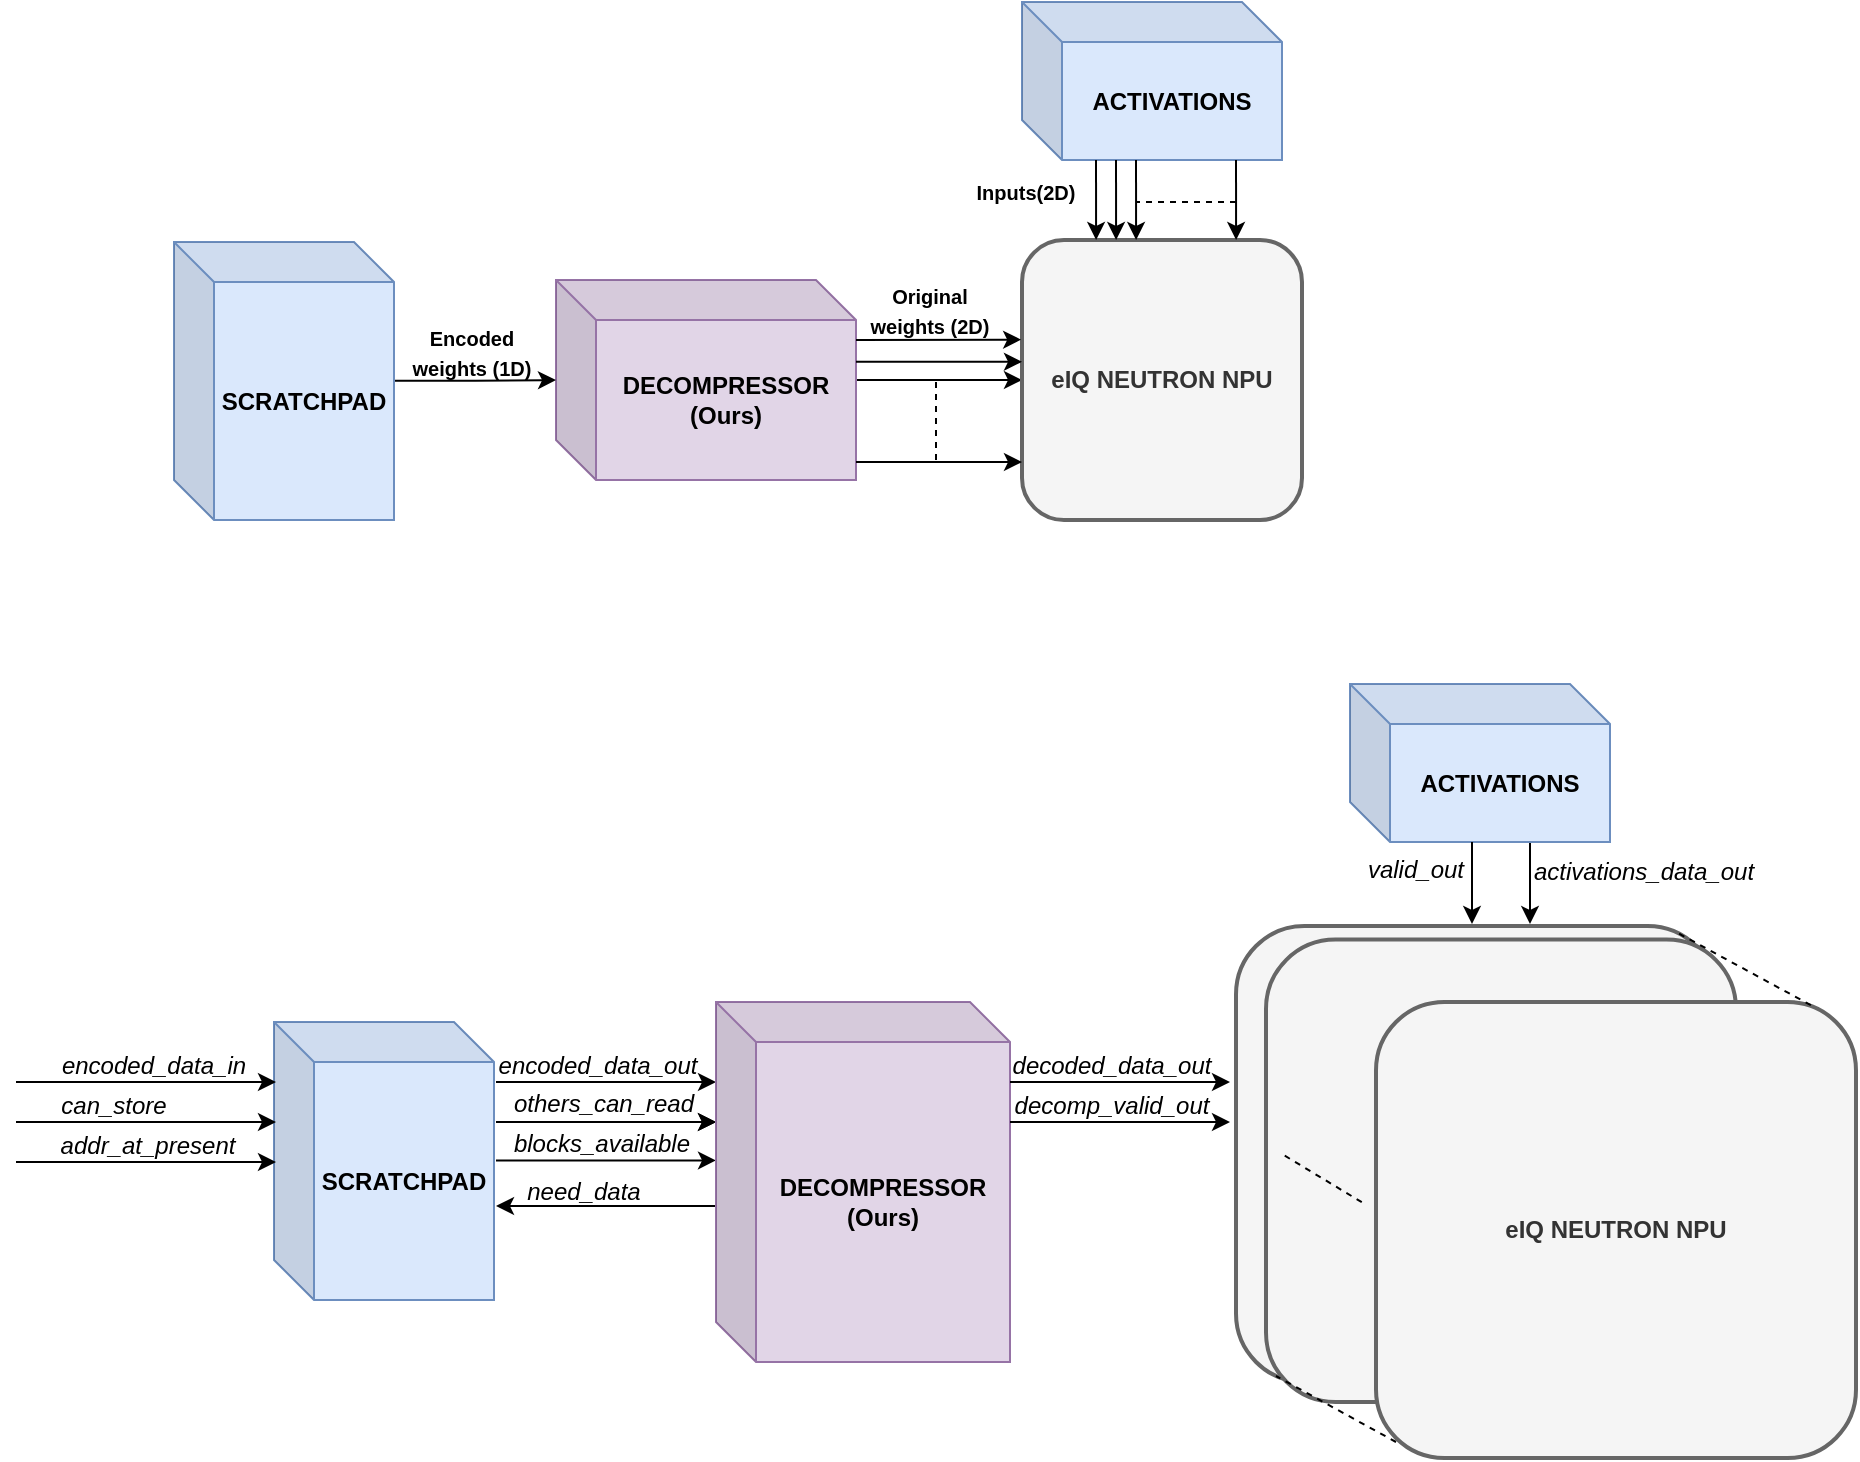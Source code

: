 <mxfile version="28.2.7">
  <diagram name="Page-1" id="RD2lEjMg1r9ExISt4TI4">
    <mxGraphModel dx="1226" dy="701" grid="1" gridSize="10" guides="1" tooltips="1" connect="1" arrows="1" fold="1" page="1" pageScale="1" pageWidth="850" pageHeight="1100" math="0" shadow="0">
      <root>
        <mxCell id="0" />
        <mxCell id="1" parent="0" />
        <mxCell id="5oD5VQ0yYb9wX-e5ISNJ-6" value="" style="edgeStyle=orthogonalEdgeStyle;rounded=0;orthogonalLoop=1;jettySize=auto;html=1;" parent="1" source="5oD5VQ0yYb9wX-e5ISNJ-2" target="5oD5VQ0yYb9wX-e5ISNJ-5" edge="1">
          <mxGeometry relative="1" as="geometry" />
        </mxCell>
        <mxCell id="5oD5VQ0yYb9wX-e5ISNJ-2" value="&lt;b&gt;DECOMPRESSOR&lt;/b&gt;&lt;div&gt;&lt;b&gt;(Ours)&lt;/b&gt;&lt;/div&gt;" style="shape=cube;whiteSpace=wrap;html=1;boundedLbl=1;backgroundOutline=1;darkOpacity=0.05;darkOpacity2=0.1;fillColor=#e1d5e7;strokeColor=#9673a6;" parent="1" vertex="1">
          <mxGeometry x="280" y="279" width="150" height="100" as="geometry" />
        </mxCell>
        <mxCell id="5oD5VQ0yYb9wX-e5ISNJ-7" value="" style="edgeStyle=orthogonalEdgeStyle;rounded=0;orthogonalLoop=1;jettySize=auto;html=1;exitX=1.002;exitY=0.499;exitDx=0;exitDy=0;exitPerimeter=0;" parent="1" source="5oD5VQ0yYb9wX-e5ISNJ-3" target="5oD5VQ0yYb9wX-e5ISNJ-2" edge="1">
          <mxGeometry relative="1" as="geometry" />
        </mxCell>
        <mxCell id="5oD5VQ0yYb9wX-e5ISNJ-3" value="&lt;b&gt;SCRATCHPAD&lt;/b&gt;" style="shape=cube;whiteSpace=wrap;html=1;boundedLbl=1;backgroundOutline=1;darkOpacity=0.05;darkOpacity2=0.1;fillColor=#dae8fc;strokeColor=#6c8ebf;" parent="1" vertex="1">
          <mxGeometry x="89" y="260" width="110" height="139" as="geometry" />
        </mxCell>
        <mxCell id="5oD5VQ0yYb9wX-e5ISNJ-5" value="&lt;b&gt;eIQ NEUTRON NPU&lt;/b&gt;" style="rounded=1;whiteSpace=wrap;html=1;fillColor=#f5f5f5;strokeColor=#666666;strokeWidth=2;fontColor=#333333;" parent="1" vertex="1">
          <mxGeometry x="513" y="259" width="140" height="140" as="geometry" />
        </mxCell>
        <mxCell id="NZvLJ7g3TTBVGvGm7QKT-1" value="&lt;b&gt;ACTIVATIONS&lt;/b&gt;" style="shape=cube;whiteSpace=wrap;html=1;boundedLbl=1;backgroundOutline=1;darkOpacity=0.05;darkOpacity2=0.1;fillColor=#dae8fc;strokeColor=#6c8ebf;" parent="1" vertex="1">
          <mxGeometry x="513" y="140" width="130" height="79" as="geometry" />
        </mxCell>
        <mxCell id="NZvLJ7g3TTBVGvGm7QKT-3" value="&lt;b&gt;&lt;font style=&quot;font-size: 10px;&quot;&gt;Encoded weights (1D)&lt;/font&gt;&lt;/b&gt;" style="text;html=1;whiteSpace=wrap;strokeColor=none;fillColor=none;align=center;verticalAlign=middle;rounded=0;" parent="1" vertex="1">
          <mxGeometry x="203" y="300" width="70" height="30" as="geometry" />
        </mxCell>
        <mxCell id="NZvLJ7g3TTBVGvGm7QKT-4" value="&lt;b&gt;&lt;font style=&quot;font-size: 10px;&quot;&gt;Original weights (2D)&lt;/font&gt;&lt;/b&gt;" style="text;html=1;whiteSpace=wrap;strokeColor=none;fillColor=none;align=center;verticalAlign=middle;rounded=0;" parent="1" vertex="1">
          <mxGeometry x="432" y="279" width="70" height="30" as="geometry" />
        </mxCell>
        <mxCell id="NZvLJ7g3TTBVGvGm7QKT-5" value="" style="endArrow=classic;html=1;rounded=0;entryX=-0.003;entryY=0.356;entryDx=0;entryDy=0;entryPerimeter=0;" parent="1" target="5oD5VQ0yYb9wX-e5ISNJ-5" edge="1">
          <mxGeometry width="50" height="50" relative="1" as="geometry">
            <mxPoint x="430" y="309" as="sourcePoint" />
            <mxPoint x="510" y="309" as="targetPoint" />
          </mxGeometry>
        </mxCell>
        <mxCell id="NZvLJ7g3TTBVGvGm7QKT-6" value="" style="endArrow=classic;html=1;rounded=0;entryX=-0.003;entryY=0.356;entryDx=0;entryDy=0;entryPerimeter=0;" parent="1" edge="1">
          <mxGeometry width="50" height="50" relative="1" as="geometry">
            <mxPoint x="430" y="319.88" as="sourcePoint" />
            <mxPoint x="513" y="319.88" as="targetPoint" />
          </mxGeometry>
        </mxCell>
        <mxCell id="NZvLJ7g3TTBVGvGm7QKT-7" value="" style="endArrow=classic;html=1;rounded=0;entryX=-0.003;entryY=0.356;entryDx=0;entryDy=0;entryPerimeter=0;" parent="1" edge="1">
          <mxGeometry width="50" height="50" relative="1" as="geometry">
            <mxPoint x="430" y="370" as="sourcePoint" />
            <mxPoint x="513" y="370" as="targetPoint" />
          </mxGeometry>
        </mxCell>
        <mxCell id="NZvLJ7g3TTBVGvGm7QKT-8" value="" style="endArrow=none;dashed=1;html=1;rounded=0;" parent="1" edge="1">
          <mxGeometry width="50" height="50" relative="1" as="geometry">
            <mxPoint x="470" y="369" as="sourcePoint" />
            <mxPoint x="470" y="328" as="targetPoint" />
          </mxGeometry>
        </mxCell>
        <mxCell id="NZvLJ7g3TTBVGvGm7QKT-9" value="" style="endArrow=classic;html=1;rounded=0;entryX=0.479;entryY=0.007;entryDx=0;entryDy=0;entryPerimeter=0;" parent="1" edge="1">
          <mxGeometry width="50" height="50" relative="1" as="geometry">
            <mxPoint x="570" y="219" as="sourcePoint" />
            <mxPoint x="570.06" y="258.98" as="targetPoint" />
          </mxGeometry>
        </mxCell>
        <mxCell id="NZvLJ7g3TTBVGvGm7QKT-10" value="" style="endArrow=classic;html=1;rounded=0;entryX=0.479;entryY=0.007;entryDx=0;entryDy=0;entryPerimeter=0;" parent="1" edge="1">
          <mxGeometry width="50" height="50" relative="1" as="geometry">
            <mxPoint x="560" y="219" as="sourcePoint" />
            <mxPoint x="560.06" y="258.98" as="targetPoint" />
          </mxGeometry>
        </mxCell>
        <mxCell id="NZvLJ7g3TTBVGvGm7QKT-11" value="" style="endArrow=classic;html=1;rounded=0;entryX=0.479;entryY=0.007;entryDx=0;entryDy=0;entryPerimeter=0;" parent="1" edge="1">
          <mxGeometry width="50" height="50" relative="1" as="geometry">
            <mxPoint x="550" y="219.02" as="sourcePoint" />
            <mxPoint x="550.06" y="259" as="targetPoint" />
          </mxGeometry>
        </mxCell>
        <mxCell id="NZvLJ7g3TTBVGvGm7QKT-12" value="" style="endArrow=classic;html=1;rounded=0;entryX=0.479;entryY=0.007;entryDx=0;entryDy=0;entryPerimeter=0;" parent="1" edge="1">
          <mxGeometry width="50" height="50" relative="1" as="geometry">
            <mxPoint x="620" y="219" as="sourcePoint" />
            <mxPoint x="620.06" y="258.98" as="targetPoint" />
          </mxGeometry>
        </mxCell>
        <mxCell id="NZvLJ7g3TTBVGvGm7QKT-13" value="" style="endArrow=none;dashed=1;html=1;rounded=0;" parent="1" edge="1">
          <mxGeometry width="50" height="50" relative="1" as="geometry">
            <mxPoint x="620" y="240" as="sourcePoint" />
            <mxPoint x="570" y="240" as="targetPoint" />
          </mxGeometry>
        </mxCell>
        <mxCell id="NZvLJ7g3TTBVGvGm7QKT-14" value="&lt;b&gt;&lt;font style=&quot;font-size: 10px;&quot;&gt;Inputs(2D)&lt;/font&gt;&lt;/b&gt;" style="text;html=1;whiteSpace=wrap;strokeColor=none;fillColor=none;align=center;verticalAlign=middle;rounded=0;" parent="1" vertex="1">
          <mxGeometry x="480" y="220" width="70" height="30" as="geometry" />
        </mxCell>
        <mxCell id="Bq_CaRP_6u7lmJN5WJHq-1" value="&lt;b&gt;SCRATCHPAD&lt;/b&gt;" style="shape=cube;whiteSpace=wrap;html=1;boundedLbl=1;backgroundOutline=1;darkOpacity=0.05;darkOpacity2=0.1;fillColor=#dae8fc;strokeColor=#6c8ebf;" vertex="1" parent="1">
          <mxGeometry x="139" y="650" width="110" height="139" as="geometry" />
        </mxCell>
        <mxCell id="Bq_CaRP_6u7lmJN5WJHq-2" value="" style="endArrow=classic;html=1;rounded=0;" edge="1" parent="1">
          <mxGeometry width="50" height="50" relative="1" as="geometry">
            <mxPoint x="10" y="680" as="sourcePoint" />
            <mxPoint x="140" y="680" as="targetPoint" />
          </mxGeometry>
        </mxCell>
        <mxCell id="Bq_CaRP_6u7lmJN5WJHq-3" value="" style="endArrow=classic;html=1;rounded=0;" edge="1" parent="1">
          <mxGeometry width="50" height="50" relative="1" as="geometry">
            <mxPoint x="10" y="700" as="sourcePoint" />
            <mxPoint x="140" y="700" as="targetPoint" />
          </mxGeometry>
        </mxCell>
        <mxCell id="Bq_CaRP_6u7lmJN5WJHq-4" value="" style="endArrow=classic;html=1;rounded=0;" edge="1" parent="1">
          <mxGeometry width="50" height="50" relative="1" as="geometry">
            <mxPoint x="10" y="720" as="sourcePoint" />
            <mxPoint x="140" y="720" as="targetPoint" />
          </mxGeometry>
        </mxCell>
        <mxCell id="Bq_CaRP_6u7lmJN5WJHq-5" value="&lt;i&gt;encoded_data_in&lt;/i&gt;" style="text;html=1;whiteSpace=wrap;strokeColor=none;fillColor=none;align=center;verticalAlign=middle;rounded=0;" vertex="1" parent="1">
          <mxGeometry x="49" y="657" width="60" height="30" as="geometry" />
        </mxCell>
        <mxCell id="Bq_CaRP_6u7lmJN5WJHq-6" value="&lt;i&gt;can_store&lt;/i&gt;" style="text;html=1;whiteSpace=wrap;strokeColor=none;fillColor=none;align=center;verticalAlign=middle;rounded=0;" vertex="1" parent="1">
          <mxGeometry x="29" y="677" width="60" height="30" as="geometry" />
        </mxCell>
        <mxCell id="Bq_CaRP_6u7lmJN5WJHq-7" value="&lt;i&gt;addr_at_present&lt;/i&gt;" style="text;html=1;whiteSpace=wrap;strokeColor=none;fillColor=none;align=center;verticalAlign=middle;rounded=0;" vertex="1" parent="1">
          <mxGeometry x="46" y="697" width="60" height="30" as="geometry" />
        </mxCell>
        <mxCell id="Bq_CaRP_6u7lmJN5WJHq-8" value="" style="endArrow=classic;html=1;rounded=0;" edge="1" parent="1">
          <mxGeometry width="50" height="50" relative="1" as="geometry">
            <mxPoint x="250" y="680" as="sourcePoint" />
            <mxPoint x="360" y="680" as="targetPoint" />
          </mxGeometry>
        </mxCell>
        <mxCell id="Bq_CaRP_6u7lmJN5WJHq-9" value="&lt;i&gt;encoded_data_out&lt;/i&gt;" style="text;html=1;whiteSpace=wrap;strokeColor=none;fillColor=none;align=center;verticalAlign=middle;rounded=0;" vertex="1" parent="1">
          <mxGeometry x="271" y="657" width="60" height="30" as="geometry" />
        </mxCell>
        <mxCell id="Bq_CaRP_6u7lmJN5WJHq-10" value="" style="endArrow=classic;html=1;rounded=0;" edge="1" parent="1">
          <mxGeometry width="50" height="50" relative="1" as="geometry">
            <mxPoint x="250" y="700" as="sourcePoint" />
            <mxPoint x="360" y="700" as="targetPoint" />
          </mxGeometry>
        </mxCell>
        <mxCell id="Bq_CaRP_6u7lmJN5WJHq-11" value="&lt;i&gt;others_can_read&lt;/i&gt;" style="text;html=1;whiteSpace=wrap;strokeColor=none;fillColor=none;align=center;verticalAlign=middle;rounded=0;" vertex="1" parent="1">
          <mxGeometry x="274" y="676" width="60" height="30" as="geometry" />
        </mxCell>
        <mxCell id="Bq_CaRP_6u7lmJN5WJHq-14" value="" style="endArrow=classic;html=1;rounded=0;" edge="1" parent="1">
          <mxGeometry width="50" height="50" relative="1" as="geometry">
            <mxPoint x="250" y="700" as="sourcePoint" />
            <mxPoint x="360" y="700" as="targetPoint" />
          </mxGeometry>
        </mxCell>
        <mxCell id="Bq_CaRP_6u7lmJN5WJHq-15" value="" style="endArrow=classic;html=1;rounded=0;" edge="1" parent="1">
          <mxGeometry width="50" height="50" relative="1" as="geometry">
            <mxPoint x="250" y="719.21" as="sourcePoint" />
            <mxPoint x="360" y="719.21" as="targetPoint" />
          </mxGeometry>
        </mxCell>
        <mxCell id="Bq_CaRP_6u7lmJN5WJHq-16" value="&lt;i&gt;blocks_available&lt;/i&gt;" style="text;html=1;whiteSpace=wrap;strokeColor=none;fillColor=none;align=center;verticalAlign=middle;rounded=0;" vertex="1" parent="1">
          <mxGeometry x="273" y="696" width="60" height="30" as="geometry" />
        </mxCell>
        <mxCell id="Bq_CaRP_6u7lmJN5WJHq-17" value="" style="endArrow=classic;html=1;rounded=0;" edge="1" parent="1">
          <mxGeometry width="50" height="50" relative="1" as="geometry">
            <mxPoint x="360" y="742" as="sourcePoint" />
            <mxPoint x="250" y="742" as="targetPoint" />
          </mxGeometry>
        </mxCell>
        <mxCell id="Bq_CaRP_6u7lmJN5WJHq-18" value="&lt;i&gt;need_data&lt;/i&gt;" style="text;html=1;whiteSpace=wrap;strokeColor=none;fillColor=none;align=center;verticalAlign=middle;rounded=0;" vertex="1" parent="1">
          <mxGeometry x="264" y="720" width="60" height="30" as="geometry" />
        </mxCell>
        <mxCell id="Bq_CaRP_6u7lmJN5WJHq-19" value="&lt;b&gt;DECOMPRESSOR&lt;/b&gt;&lt;div&gt;&lt;b&gt;(Ours)&lt;/b&gt;&lt;/div&gt;" style="shape=cube;whiteSpace=wrap;html=1;boundedLbl=1;backgroundOutline=1;darkOpacity=0.05;darkOpacity2=0.1;fillColor=#e1d5e7;strokeColor=#9673a6;" vertex="1" parent="1">
          <mxGeometry x="360" y="640" width="147" height="180" as="geometry" />
        </mxCell>
        <mxCell id="Bq_CaRP_6u7lmJN5WJHq-20" value="" style="endArrow=classic;html=1;rounded=0;" edge="1" parent="1">
          <mxGeometry width="50" height="50" relative="1" as="geometry">
            <mxPoint x="507" y="680" as="sourcePoint" />
            <mxPoint x="617" y="680" as="targetPoint" />
          </mxGeometry>
        </mxCell>
        <mxCell id="Bq_CaRP_6u7lmJN5WJHq-21" value="&lt;i&gt;decoded_data_out&lt;/i&gt;" style="text;html=1;whiteSpace=wrap;strokeColor=none;fillColor=none;align=center;verticalAlign=middle;rounded=0;" vertex="1" parent="1">
          <mxGeometry x="529" y="657" width="58" height="30" as="geometry" />
        </mxCell>
        <mxCell id="Bq_CaRP_6u7lmJN5WJHq-22" value="" style="endArrow=classic;html=1;rounded=0;" edge="1" parent="1">
          <mxGeometry width="50" height="50" relative="1" as="geometry">
            <mxPoint x="507" y="700" as="sourcePoint" />
            <mxPoint x="617" y="700" as="targetPoint" />
          </mxGeometry>
        </mxCell>
        <mxCell id="Bq_CaRP_6u7lmJN5WJHq-23" value="&lt;i&gt;decomp_valid_out&lt;/i&gt;" style="text;html=1;whiteSpace=wrap;strokeColor=none;fillColor=none;align=center;verticalAlign=middle;rounded=0;" vertex="1" parent="1">
          <mxGeometry x="529" y="677" width="58" height="30" as="geometry" />
        </mxCell>
        <mxCell id="Bq_CaRP_6u7lmJN5WJHq-24" value="&lt;b&gt;eIQ NEUTRON NPU&lt;/b&gt;" style="rounded=1;whiteSpace=wrap;html=1;fillColor=#f5f5f5;strokeColor=#666666;strokeWidth=2;fontColor=#333333;" vertex="1" parent="1">
          <mxGeometry x="620" y="602" width="240" height="228" as="geometry" />
        </mxCell>
        <mxCell id="Bq_CaRP_6u7lmJN5WJHq-26" value="&lt;b&gt;eIQ NEUTRON NPU&lt;/b&gt;" style="rounded=1;whiteSpace=wrap;html=1;fillColor=#f5f5f5;strokeColor=#666666;strokeWidth=2;fontColor=#333333;" vertex="1" parent="1">
          <mxGeometry x="635" y="608.75" width="235" height="231.25" as="geometry" />
        </mxCell>
        <mxCell id="Bq_CaRP_6u7lmJN5WJHq-27" value="&lt;b&gt;eIQ NEUTRON NPU&lt;/b&gt;" style="rounded=1;whiteSpace=wrap;html=1;fillColor=#f5f5f5;strokeColor=#666666;strokeWidth=2;fontColor=#333333;" vertex="1" parent="1">
          <mxGeometry x="690" y="640" width="240" height="228" as="geometry" />
        </mxCell>
        <mxCell id="Bq_CaRP_6u7lmJN5WJHq-28" value="" style="endArrow=none;dashed=1;html=1;rounded=0;exitX=0.191;exitY=0.568;exitDx=0;exitDy=0;exitPerimeter=0;" edge="1" parent="1">
          <mxGeometry width="50" height="50" relative="1" as="geometry">
            <mxPoint x="682.885" y="740.1" as="sourcePoint" />
            <mxPoint x="643" y="716" as="targetPoint" />
          </mxGeometry>
        </mxCell>
        <mxCell id="Bq_CaRP_6u7lmJN5WJHq-29" value="" style="endArrow=none;dashed=1;html=1;rounded=0;" edge="1" parent="1">
          <mxGeometry width="50" height="50" relative="1" as="geometry">
            <mxPoint x="700" y="860" as="sourcePoint" />
            <mxPoint x="640" y="827" as="targetPoint" />
          </mxGeometry>
        </mxCell>
        <mxCell id="Bq_CaRP_6u7lmJN5WJHq-30" value="" style="endArrow=none;dashed=1;html=1;rounded=0;exitX=0.906;exitY=0.007;exitDx=0;exitDy=0;exitPerimeter=0;" edge="1" parent="1" source="Bq_CaRP_6u7lmJN5WJHq-27">
          <mxGeometry width="50" height="50" relative="1" as="geometry">
            <mxPoint x="900" y="638" as="sourcePoint" />
            <mxPoint x="840" y="605" as="targetPoint" />
          </mxGeometry>
        </mxCell>
        <mxCell id="Bq_CaRP_6u7lmJN5WJHq-31" value="" style="endArrow=classic;html=1;rounded=0;" edge="1" parent="1">
          <mxGeometry width="50" height="50" relative="1" as="geometry">
            <mxPoint x="767" y="560" as="sourcePoint" />
            <mxPoint x="767" y="601" as="targetPoint" />
          </mxGeometry>
        </mxCell>
        <mxCell id="Bq_CaRP_6u7lmJN5WJHq-32" value="&lt;b&gt;ACTIVATIONS&lt;/b&gt;" style="shape=cube;whiteSpace=wrap;html=1;boundedLbl=1;backgroundOutline=1;darkOpacity=0.05;darkOpacity2=0.1;fillColor=#dae8fc;strokeColor=#6c8ebf;" vertex="1" parent="1">
          <mxGeometry x="677" y="481" width="130" height="79" as="geometry" />
        </mxCell>
        <mxCell id="Bq_CaRP_6u7lmJN5WJHq-33" value="&lt;i&gt;activations_data_out&lt;/i&gt;" style="text;html=1;whiteSpace=wrap;strokeColor=none;fillColor=none;align=center;verticalAlign=middle;rounded=0;" vertex="1" parent="1">
          <mxGeometry x="795" y="560" width="58" height="30" as="geometry" />
        </mxCell>
        <mxCell id="Bq_CaRP_6u7lmJN5WJHq-34" value="" style="endArrow=classic;html=1;rounded=0;" edge="1" parent="1">
          <mxGeometry width="50" height="50" relative="1" as="geometry">
            <mxPoint x="738" y="560" as="sourcePoint" />
            <mxPoint x="738" y="601" as="targetPoint" />
          </mxGeometry>
        </mxCell>
        <mxCell id="Bq_CaRP_6u7lmJN5WJHq-35" value="&lt;i&gt;valid_out&lt;/i&gt;" style="text;html=1;whiteSpace=wrap;strokeColor=none;fillColor=none;align=center;verticalAlign=middle;rounded=0;" vertex="1" parent="1">
          <mxGeometry x="681" y="559" width="58" height="30" as="geometry" />
        </mxCell>
      </root>
    </mxGraphModel>
  </diagram>
</mxfile>
